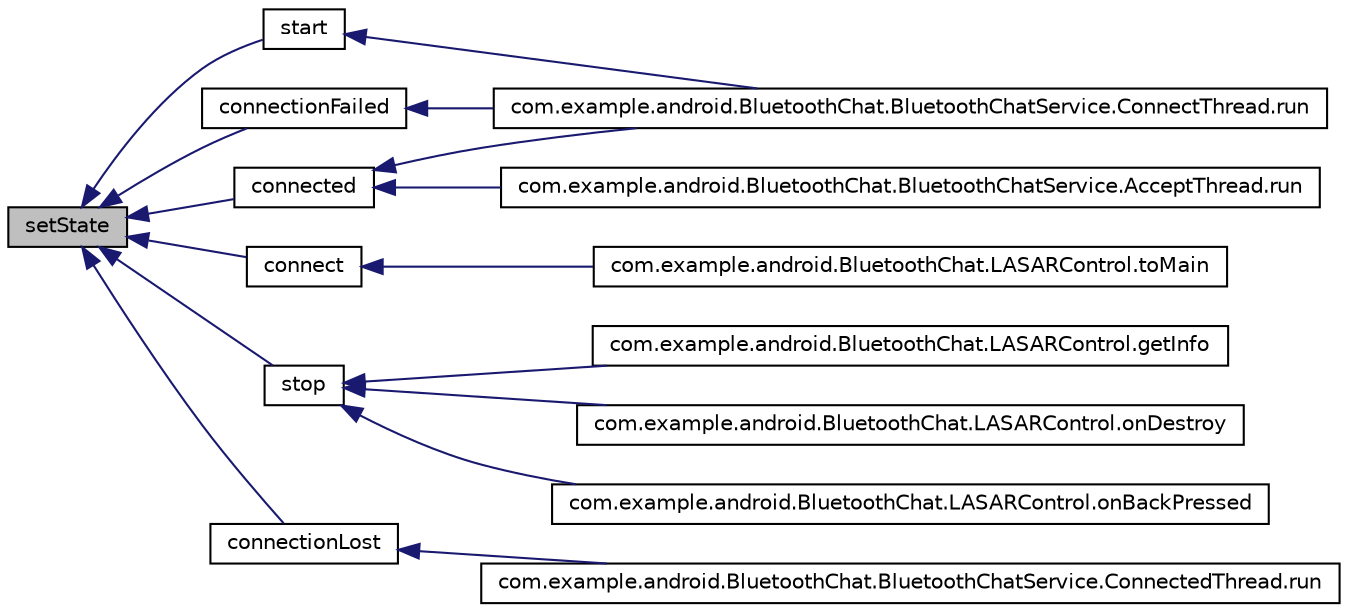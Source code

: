 digraph G
{
  edge [fontname="Helvetica",fontsize="10",labelfontname="Helvetica",labelfontsize="10"];
  node [fontname="Helvetica",fontsize="10",shape=record];
  rankdir="LR";
  Node1 [label="setState",height=0.2,width=0.4,color="black", fillcolor="grey75", style="filled" fontcolor="black"];
  Node1 -> Node2 [dir="back",color="midnightblue",fontsize="10",style="solid",fontname="Helvetica"];
  Node2 [label="start",height=0.2,width=0.4,color="black", fillcolor="white", style="filled",URL="$classcom_1_1example_1_1android_1_1_bluetooth_chat_1_1_bluetooth_chat_service.html#ae3e5313b36e6f003857174584df1753e"];
  Node2 -> Node3 [dir="back",color="midnightblue",fontsize="10",style="solid",fontname="Helvetica"];
  Node3 [label="com.example.android.BluetoothChat.BluetoothChatService.ConnectThread.run",height=0.2,width=0.4,color="black", fillcolor="white", style="filled",URL="$classcom_1_1example_1_1android_1_1_bluetooth_chat_1_1_bluetooth_chat_service_1_1_connect_thread.html#a13a43e6d814de94978c515cb084873b1"];
  Node1 -> Node4 [dir="back",color="midnightblue",fontsize="10",style="solid",fontname="Helvetica"];
  Node4 [label="connect",height=0.2,width=0.4,color="black", fillcolor="white", style="filled",URL="$classcom_1_1example_1_1android_1_1_bluetooth_chat_1_1_bluetooth_chat_service.html#a210e75ad8ad1a78004ee6fe643acd0aa"];
  Node4 -> Node5 [dir="back",color="midnightblue",fontsize="10",style="solid",fontname="Helvetica"];
  Node5 [label="com.example.android.BluetoothChat.LASARControl.toMain",height=0.2,width=0.4,color="black", fillcolor="white", style="filled",URL="$classcom_1_1example_1_1android_1_1_bluetooth_chat_1_1_l_a_s_a_r_control.html#a1f166dbb18c9970efc1bc01b9b2e5c54"];
  Node1 -> Node6 [dir="back",color="midnightblue",fontsize="10",style="solid",fontname="Helvetica"];
  Node6 [label="connected",height=0.2,width=0.4,color="black", fillcolor="white", style="filled",URL="$classcom_1_1example_1_1android_1_1_bluetooth_chat_1_1_bluetooth_chat_service.html#a7684309f45e8b4bbbe3478b7c6b7d786"];
  Node6 -> Node7 [dir="back",color="midnightblue",fontsize="10",style="solid",fontname="Helvetica"];
  Node7 [label="com.example.android.BluetoothChat.BluetoothChatService.AcceptThread.run",height=0.2,width=0.4,color="black", fillcolor="white", style="filled",URL="$classcom_1_1example_1_1android_1_1_bluetooth_chat_1_1_bluetooth_chat_service_1_1_accept_thread.html#a13a43e6d814de94978c515cb084873b1"];
  Node6 -> Node3 [dir="back",color="midnightblue",fontsize="10",style="solid",fontname="Helvetica"];
  Node1 -> Node8 [dir="back",color="midnightblue",fontsize="10",style="solid",fontname="Helvetica"];
  Node8 [label="stop",height=0.2,width=0.4,color="black", fillcolor="white", style="filled",URL="$classcom_1_1example_1_1android_1_1_bluetooth_chat_1_1_bluetooth_chat_service.html#a4bcef6dec76484d625984ace718f36fd"];
  Node8 -> Node9 [dir="back",color="midnightblue",fontsize="10",style="solid",fontname="Helvetica"];
  Node9 [label="com.example.android.BluetoothChat.LASARControl.onDestroy",height=0.2,width=0.4,color="black", fillcolor="white", style="filled",URL="$classcom_1_1example_1_1android_1_1_bluetooth_chat_1_1_l_a_s_a_r_control.html#a8a744b43949a3939f448facad211e3d2"];
  Node8 -> Node10 [dir="back",color="midnightblue",fontsize="10",style="solid",fontname="Helvetica"];
  Node10 [label="com.example.android.BluetoothChat.LASARControl.onBackPressed",height=0.2,width=0.4,color="black", fillcolor="white", style="filled",URL="$classcom_1_1example_1_1android_1_1_bluetooth_chat_1_1_l_a_s_a_r_control.html#acb776333595cb036bf935852041cb088"];
  Node8 -> Node11 [dir="back",color="midnightblue",fontsize="10",style="solid",fontname="Helvetica"];
  Node11 [label="com.example.android.BluetoothChat.LASARControl.getInfo",height=0.2,width=0.4,color="black", fillcolor="white", style="filled",URL="$classcom_1_1example_1_1android_1_1_bluetooth_chat_1_1_l_a_s_a_r_control.html#a3d586a7ab265876564fc5c288cb38e0d"];
  Node1 -> Node12 [dir="back",color="midnightblue",fontsize="10",style="solid",fontname="Helvetica"];
  Node12 [label="connectionFailed",height=0.2,width=0.4,color="black", fillcolor="white", style="filled",URL="$classcom_1_1example_1_1android_1_1_bluetooth_chat_1_1_bluetooth_chat_service.html#a784e1d9992765b96eb29e9ba63ad8902"];
  Node12 -> Node3 [dir="back",color="midnightblue",fontsize="10",style="solid",fontname="Helvetica"];
  Node1 -> Node13 [dir="back",color="midnightblue",fontsize="10",style="solid",fontname="Helvetica"];
  Node13 [label="connectionLost",height=0.2,width=0.4,color="black", fillcolor="white", style="filled",URL="$classcom_1_1example_1_1android_1_1_bluetooth_chat_1_1_bluetooth_chat_service.html#abd4a195467743d2b3642bde9c5d2e0f6"];
  Node13 -> Node14 [dir="back",color="midnightblue",fontsize="10",style="solid",fontname="Helvetica"];
  Node14 [label="com.example.android.BluetoothChat.BluetoothChatService.ConnectedThread.run",height=0.2,width=0.4,color="black", fillcolor="white", style="filled",URL="$classcom_1_1example_1_1android_1_1_bluetooth_chat_1_1_bluetooth_chat_service_1_1_connected_thread.html#a13a43e6d814de94978c515cb084873b1"];
}
